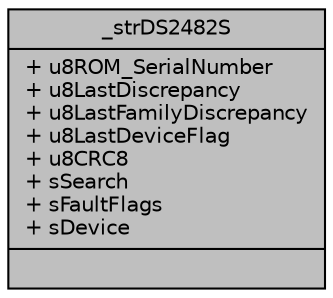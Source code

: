 digraph "_strDS2482S"
{
  edge [fontname="Helvetica",fontsize="10",labelfontname="Helvetica",labelfontsize="10"];
  node [fontname="Helvetica",fontsize="10",shape=record];
  Node1 [label="{_strDS2482S\n|+ u8ROM_SerialNumber\l+ u8LastDiscrepancy\l+ u8LastFamilyDiscrepancy\l+ u8LastDeviceFlag\l+ u8CRC8\l+ sSearch\l+ sFaultFlags\l+ sDevice\l|}",height=0.2,width=0.4,color="black", fillcolor="grey75", style="filled", fontcolor="black"];
}
